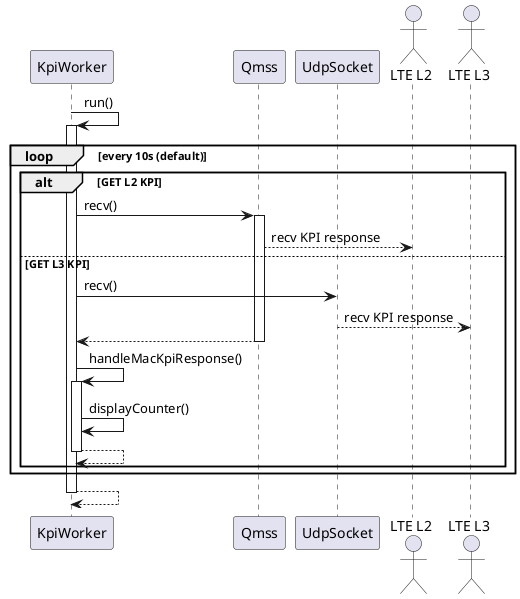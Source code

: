 @startuml


participant "KpiWorker" as kpiworker
participant "Qmss" as qmss
participant "UdpSocket" as udp
actor "LTE L2" as l2
actor "LTE L3" as l3

kpiworker -> kpiworker ++: run()

loop every 10s (default)

alt GET L2 KPI
	kpiworker -> qmss ++: recv()
	qmss --> l2 : recv KPI response
else GET L3 KPI 
	kpiworker -> udp : recv()
	udp --> l3 : recv KPI response
return 

	kpiworker -> kpiworker ++ : handleMacKpiResponse()
		kpiworker -> kpiworker : displayCounter()
	return 

end
end

return
@enduml